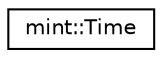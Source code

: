 digraph "Graphical Class Hierarchy"
{
  edge [fontname="Helvetica",fontsize="10",labelfontname="Helvetica",labelfontsize="10"];
  node [fontname="Helvetica",fontsize="10",shape=record];
  rankdir="LR";
  Node1 [label="mint::Time",height=0.2,width=0.4,color="black", fillcolor="white", style="filled",URL="$classmint_1_1_time.html"];
}
